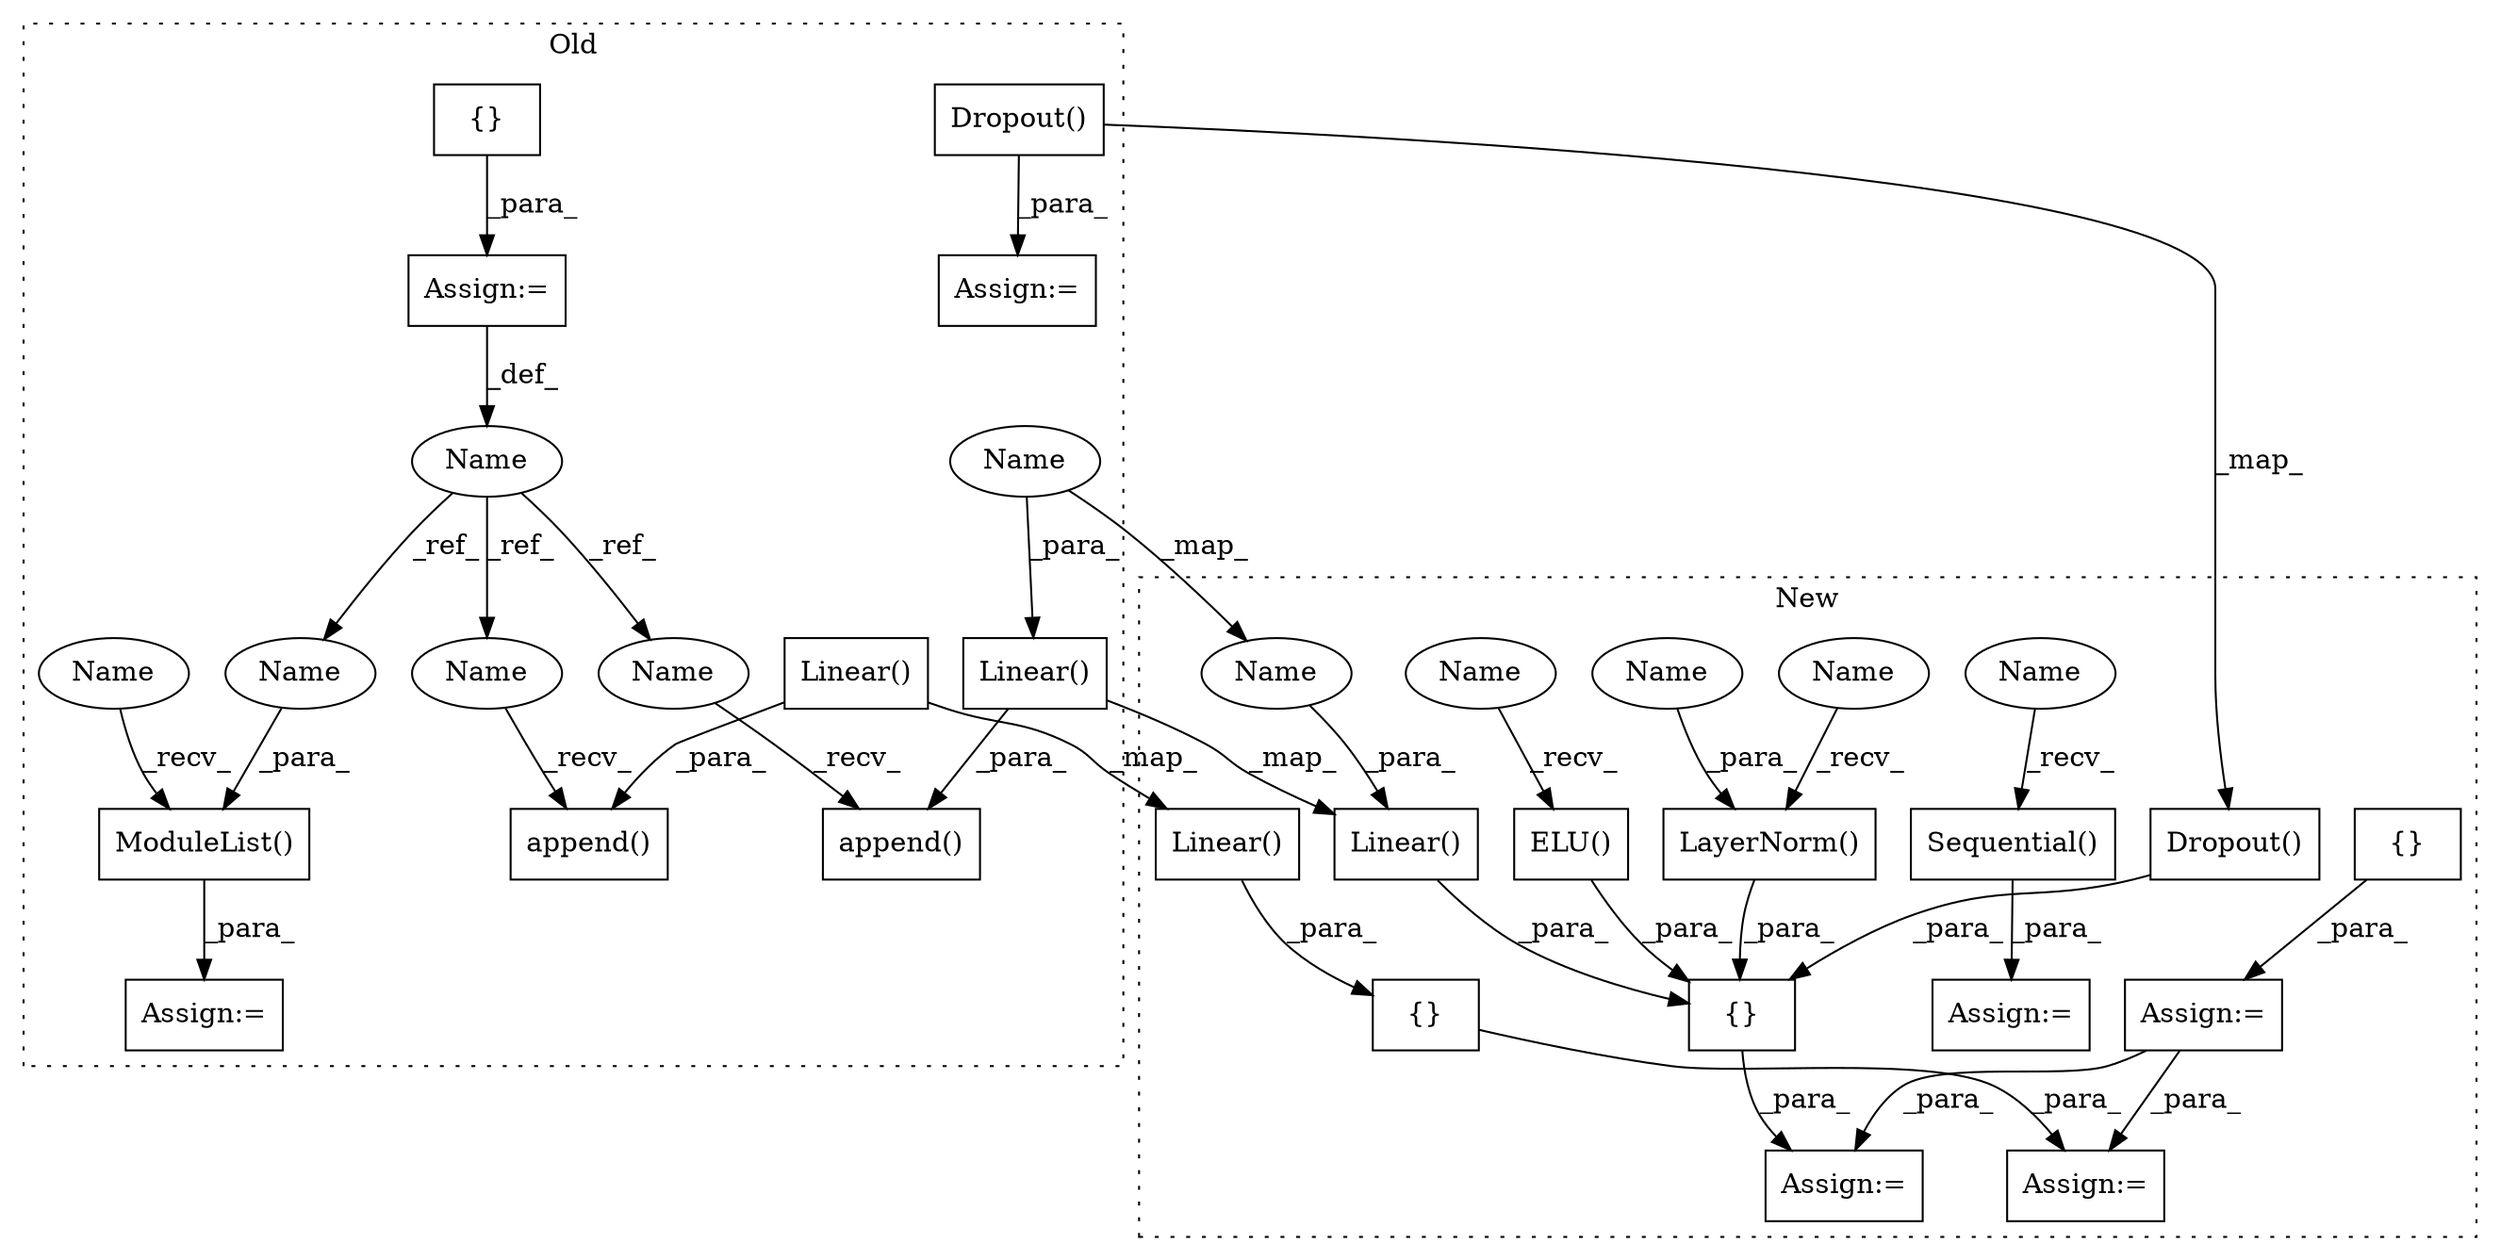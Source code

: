 digraph G {
subgraph cluster0 {
1 [label="{}" a="59" s="4586,4586" l="2,1" shape="box"];
4 [label="Assign:=" a="68" s="4583" l="3" shape="box"];
5 [label="append()" a="75" s="4626,4656" l="15,1" shape="box"];
6 [label="Name" a="87" s="4576" l="7" shape="ellipse"];
7 [label="append()" a="75" s="4684,4718" l="15,1" shape="box"];
8 [label="Assign:=" a="68" s="4735" l="3" shape="box"];
9 [label="ModuleList()" a="75" s="4738,4759" l="14,1" shape="box"];
10 [label="Dropout()" a="75" s="4221" l="26" shape="box"];
13 [label="Assign:=" a="68" s="4218" l="3" shape="box"];
20 [label="Linear()" a="75" s="4641,4655" l="10,1" shape="box"];
24 [label="Linear()" a="75" s="4699,4717" l="10,1" shape="box"];
25 [label="Name" a="87" s="4738" l="2" shape="ellipse"];
26 [label="Name" a="87" s="4654" l="1" shape="ellipse"];
29 [label="Name" a="87" s="4626" l="7" shape="ellipse"];
30 [label="Name" a="87" s="4684" l="7" shape="ellipse"];
31 [label="Name" a="87" s="4752" l="7" shape="ellipse"];
label = "Old";
style="dotted";
}
subgraph cluster1 {
2 [label="{}" a="59" s="4485,4624" l="19,0" shape="box"];
3 [label="Assign:=" a="68" s="4481" l="4" shape="box"];
11 [label="Dropout()" a="75" s="4598" l="26" shape="box"];
12 [label="Sequential()" a="75" s="4726,4741" l="14,2" shape="box"];
14 [label="Assign:=" a="68" s="4723" l="3" shape="box"];
15 [label="ELU()" a="75" s="4571" l="8" shape="box"];
16 [label="{}" a="59" s="4440,4440" l="2,1" shape="box"];
17 [label="Assign:=" a="68" s="4437" l="3" shape="box"];
18 [label="Assign:=" a="68" s="4654" l="4" shape="box"];
19 [label="{}" a="59" s="4658,4679" l="2,0" shape="box"];
21 [label="Linear()" a="75" s="4504,4518" l="10,1" shape="box"];
22 [label="LayerNorm()" a="75" s="4538,4552" l="13,1" shape="box"];
23 [label="Linear()" a="75" s="4660,4678" l="10,1" shape="box"];
27 [label="Name" a="87" s="4551" l="1" shape="ellipse"];
28 [label="Name" a="87" s="4517" l="1" shape="ellipse"];
32 [label="Name" a="87" s="4571" l="2" shape="ellipse"];
33 [label="Name" a="87" s="4538" l="2" shape="ellipse"];
34 [label="Name" a="87" s="4726" l="2" shape="ellipse"];
label = "New";
style="dotted";
}
1 -> 4 [label="_para_"];
2 -> 3 [label="_para_"];
4 -> 6 [label="_def_"];
6 -> 30 [label="_ref_"];
6 -> 29 [label="_ref_"];
6 -> 31 [label="_ref_"];
9 -> 8 [label="_para_"];
10 -> 13 [label="_para_"];
10 -> 11 [label="_map_"];
11 -> 2 [label="_para_"];
12 -> 14 [label="_para_"];
15 -> 2 [label="_para_"];
16 -> 17 [label="_para_"];
17 -> 18 [label="_para_"];
17 -> 3 [label="_para_"];
19 -> 18 [label="_para_"];
20 -> 5 [label="_para_"];
20 -> 21 [label="_map_"];
21 -> 2 [label="_para_"];
22 -> 2 [label="_para_"];
23 -> 19 [label="_para_"];
24 -> 7 [label="_para_"];
24 -> 23 [label="_map_"];
25 -> 9 [label="_recv_"];
26 -> 28 [label="_map_"];
26 -> 20 [label="_para_"];
27 -> 22 [label="_para_"];
28 -> 21 [label="_para_"];
29 -> 5 [label="_recv_"];
30 -> 7 [label="_recv_"];
31 -> 9 [label="_para_"];
32 -> 15 [label="_recv_"];
33 -> 22 [label="_recv_"];
34 -> 12 [label="_recv_"];
}